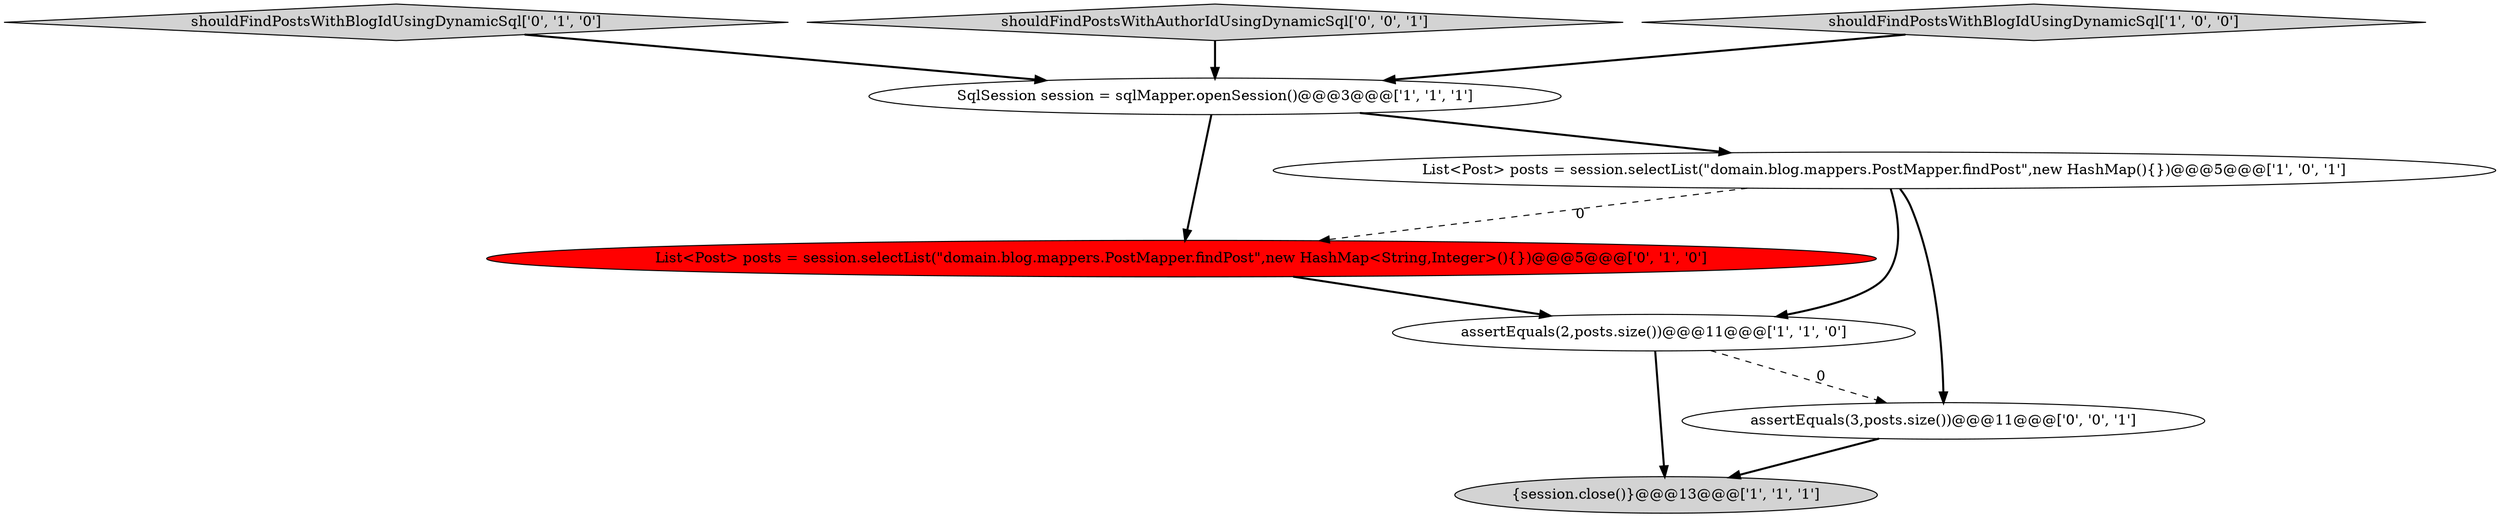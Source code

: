digraph {
1 [style = filled, label = "assertEquals(2,posts.size())@@@11@@@['1', '1', '0']", fillcolor = white, shape = ellipse image = "AAA0AAABBB1BBB"];
6 [style = filled, label = "shouldFindPostsWithBlogIdUsingDynamicSql['0', '1', '0']", fillcolor = lightgray, shape = diamond image = "AAA0AAABBB2BBB"];
3 [style = filled, label = "SqlSession session = sqlMapper.openSession()@@@3@@@['1', '1', '1']", fillcolor = white, shape = ellipse image = "AAA0AAABBB1BBB"];
5 [style = filled, label = "List<Post> posts = session.selectList(\"domain.blog.mappers.PostMapper.findPost\",new HashMap<String,Integer>(){})@@@5@@@['0', '1', '0']", fillcolor = red, shape = ellipse image = "AAA1AAABBB2BBB"];
4 [style = filled, label = "List<Post> posts = session.selectList(\"domain.blog.mappers.PostMapper.findPost\",new HashMap(){})@@@5@@@['1', '0', '1']", fillcolor = white, shape = ellipse image = "AAA0AAABBB1BBB"];
0 [style = filled, label = "{session.close()}@@@13@@@['1', '1', '1']", fillcolor = lightgray, shape = ellipse image = "AAA0AAABBB1BBB"];
8 [style = filled, label = "assertEquals(3,posts.size())@@@11@@@['0', '0', '1']", fillcolor = white, shape = ellipse image = "AAA0AAABBB3BBB"];
7 [style = filled, label = "shouldFindPostsWithAuthorIdUsingDynamicSql['0', '0', '1']", fillcolor = lightgray, shape = diamond image = "AAA0AAABBB3BBB"];
2 [style = filled, label = "shouldFindPostsWithBlogIdUsingDynamicSql['1', '0', '0']", fillcolor = lightgray, shape = diamond image = "AAA0AAABBB1BBB"];
8->0 [style = bold, label=""];
4->5 [style = dashed, label="0"];
6->3 [style = bold, label=""];
5->1 [style = bold, label=""];
4->8 [style = bold, label=""];
1->8 [style = dashed, label="0"];
3->5 [style = bold, label=""];
4->1 [style = bold, label=""];
1->0 [style = bold, label=""];
3->4 [style = bold, label=""];
7->3 [style = bold, label=""];
2->3 [style = bold, label=""];
}
